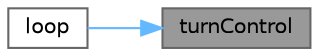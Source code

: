 digraph "turnControl"
{
 // LATEX_PDF_SIZE
  bgcolor="transparent";
  edge [fontname=Helvetica,fontsize=10,labelfontname=Helvetica,labelfontsize=10];
  node [fontname=Helvetica,fontsize=10,shape=box,height=0.2,width=0.4];
  rankdir="RL";
  Node1 [label="turnControl",height=0.2,width=0.4,color="gray40", fillcolor="grey60", style="filled", fontcolor="black",tooltip="turns the car according to the turn variable by using the servo motor"];
  Node1 -> Node2 [dir="back",color="steelblue1",style="solid"];
  Node2 [label="loop",height=0.2,width=0.4,color="grey40", fillcolor="white", style="filled",URL="$slave_8ino.html#afe461d27b9c48d5921c00d521181f12f",tooltip="This is the function that update the bluetooth data and controlls the car."];
}
